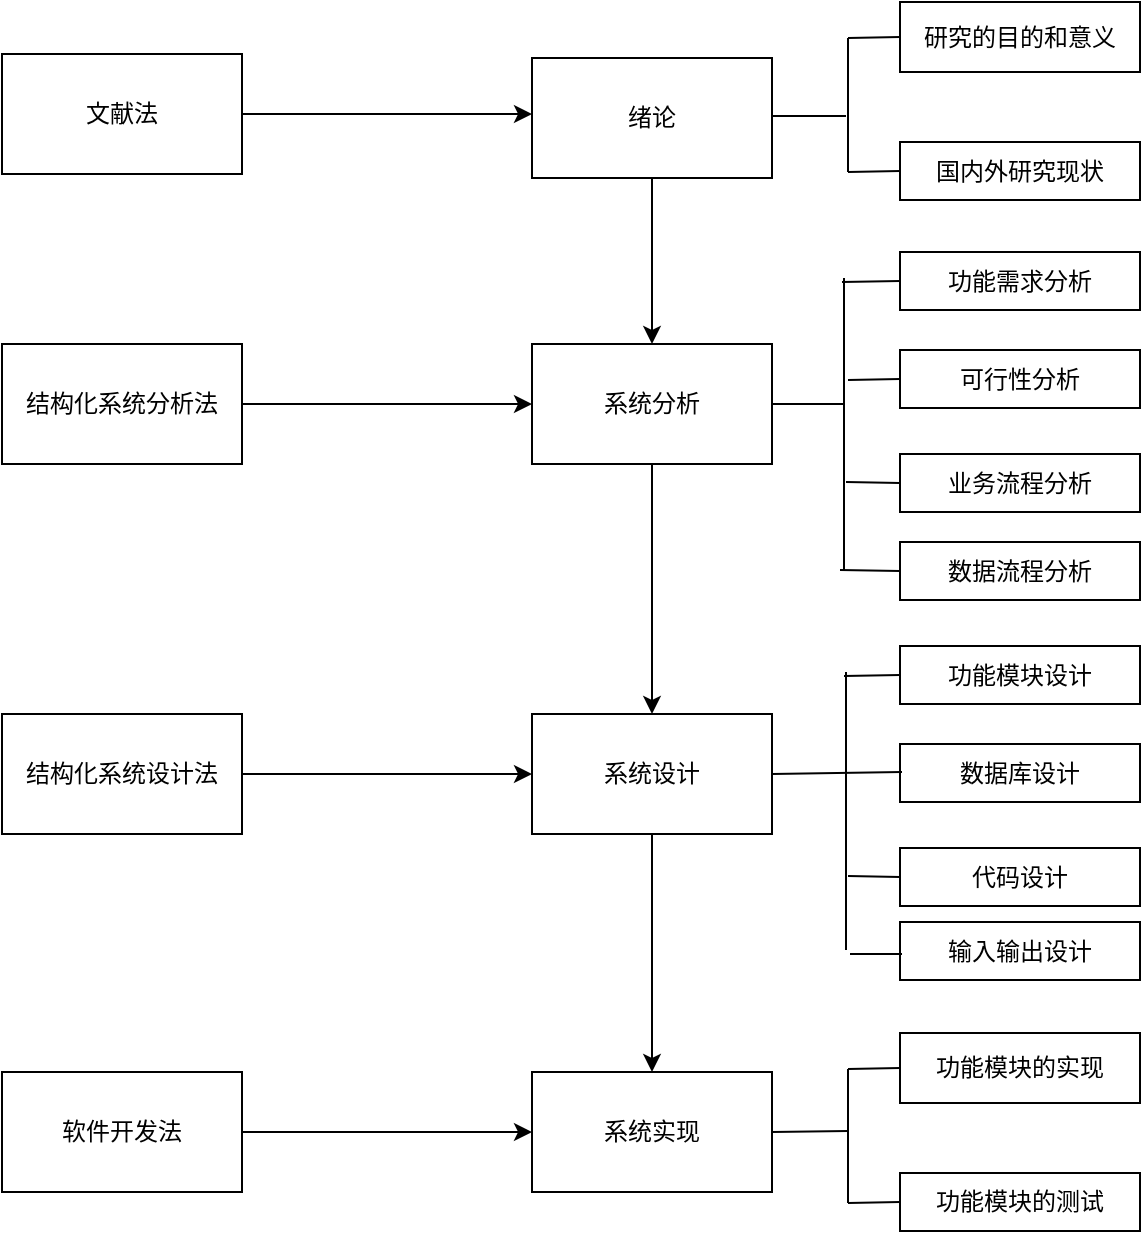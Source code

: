 <mxfile version="21.1.1" type="device">
  <diagram name="第 1 页" id="dVfCkkUMNiU2_hFv-WXL">
    <mxGraphModel dx="1723" dy="730" grid="0" gridSize="10" guides="1" tooltips="1" connect="1" arrows="1" fold="1" page="0" pageScale="1" pageWidth="827" pageHeight="1169" math="0" shadow="0">
      <root>
        <mxCell id="0" />
        <mxCell id="1" parent="0" />
        <mxCell id="jEuq8wLIyy8ZGfZIhx-s-3" style="edgeStyle=orthogonalEdgeStyle;rounded=0;orthogonalLoop=1;jettySize=auto;html=1;" parent="1" source="jEuq8wLIyy8ZGfZIhx-s-1" edge="1">
          <mxGeometry relative="1" as="geometry">
            <mxPoint x="354.0" y="152" as="targetPoint" />
          </mxGeometry>
        </mxCell>
        <mxCell id="jEuq8wLIyy8ZGfZIhx-s-1" value="文献法" style="rounded=0;whiteSpace=wrap;html=1;" parent="1" vertex="1">
          <mxGeometry x="89" y="122" width="120" height="60" as="geometry" />
        </mxCell>
        <mxCell id="LqyglAj0tmATDJTgA5KY-1" value="" style="edgeStyle=orthogonalEdgeStyle;rounded=0;orthogonalLoop=1;jettySize=auto;html=1;" edge="1" parent="1" source="jEuq8wLIyy8ZGfZIhx-s-2" target="jEuq8wLIyy8ZGfZIhx-s-14">
          <mxGeometry relative="1" as="geometry" />
        </mxCell>
        <mxCell id="jEuq8wLIyy8ZGfZIhx-s-2" value="绪论" style="rounded=0;whiteSpace=wrap;html=1;" parent="1" vertex="1">
          <mxGeometry x="354" y="124" width="120" height="60" as="geometry" />
        </mxCell>
        <mxCell id="jEuq8wLIyy8ZGfZIhx-s-4" value="国内外研究现状" style="rounded=0;whiteSpace=wrap;html=1;" parent="1" vertex="1">
          <mxGeometry x="538" y="166" width="120" height="29" as="geometry" />
        </mxCell>
        <mxCell id="jEuq8wLIyy8ZGfZIhx-s-5" value="研究的目的和意义" style="rounded=0;whiteSpace=wrap;html=1;" parent="1" vertex="1">
          <mxGeometry x="538" y="96" width="120" height="35" as="geometry" />
        </mxCell>
        <mxCell id="jEuq8wLIyy8ZGfZIhx-s-9" value="" style="endArrow=none;html=1;rounded=0;exitX=1;exitY=0.5;exitDx=0;exitDy=0;" parent="1" edge="1">
          <mxGeometry width="50" height="50" relative="1" as="geometry">
            <mxPoint x="474" y="153" as="sourcePoint" />
            <mxPoint x="511" y="153" as="targetPoint" />
          </mxGeometry>
        </mxCell>
        <mxCell id="jEuq8wLIyy8ZGfZIhx-s-10" value="" style="endArrow=none;html=1;rounded=0;" parent="1" edge="1">
          <mxGeometry width="50" height="50" relative="1" as="geometry">
            <mxPoint x="512" y="181" as="sourcePoint" />
            <mxPoint x="512" y="114" as="targetPoint" />
          </mxGeometry>
        </mxCell>
        <mxCell id="jEuq8wLIyy8ZGfZIhx-s-15" value="" style="edgeStyle=orthogonalEdgeStyle;rounded=0;orthogonalLoop=1;jettySize=auto;html=1;" parent="1" source="jEuq8wLIyy8ZGfZIhx-s-13" target="jEuq8wLIyy8ZGfZIhx-s-14" edge="1">
          <mxGeometry relative="1" as="geometry" />
        </mxCell>
        <mxCell id="jEuq8wLIyy8ZGfZIhx-s-13" value="结构化系统分析法" style="rounded=0;whiteSpace=wrap;html=1;" parent="1" vertex="1">
          <mxGeometry x="89" y="267" width="120" height="60" as="geometry" />
        </mxCell>
        <mxCell id="LqyglAj0tmATDJTgA5KY-2" value="" style="edgeStyle=orthogonalEdgeStyle;rounded=0;orthogonalLoop=1;jettySize=auto;html=1;" edge="1" parent="1" source="jEuq8wLIyy8ZGfZIhx-s-14" target="jEuq8wLIyy8ZGfZIhx-s-29">
          <mxGeometry relative="1" as="geometry" />
        </mxCell>
        <mxCell id="jEuq8wLIyy8ZGfZIhx-s-14" value="系统分析" style="whiteSpace=wrap;html=1;rounded=0;" parent="1" vertex="1">
          <mxGeometry x="354" y="267" width="120" height="60" as="geometry" />
        </mxCell>
        <mxCell id="jEuq8wLIyy8ZGfZIhx-s-16" value="" style="endArrow=none;html=1;rounded=0;exitX=0;exitY=0.5;exitDx=0;exitDy=0;" parent="1" source="jEuq8wLIyy8ZGfZIhx-s-4" edge="1">
          <mxGeometry width="50" height="50" relative="1" as="geometry">
            <mxPoint x="539" y="184" as="sourcePoint" />
            <mxPoint x="512" y="181" as="targetPoint" />
          </mxGeometry>
        </mxCell>
        <mxCell id="jEuq8wLIyy8ZGfZIhx-s-17" value="" style="endArrow=none;html=1;rounded=0;entryX=0;entryY=0.5;entryDx=0;entryDy=0;" parent="1" target="jEuq8wLIyy8ZGfZIhx-s-5" edge="1">
          <mxGeometry width="50" height="50" relative="1" as="geometry">
            <mxPoint x="512" y="114" as="sourcePoint" />
            <mxPoint x="589" y="134" as="targetPoint" />
          </mxGeometry>
        </mxCell>
        <mxCell id="jEuq8wLIyy8ZGfZIhx-s-19" value="" style="endArrow=none;html=1;rounded=0;exitX=1;exitY=0.5;exitDx=0;exitDy=0;" parent="1" source="jEuq8wLIyy8ZGfZIhx-s-14" edge="1">
          <mxGeometry width="50" height="50" relative="1" as="geometry">
            <mxPoint x="539" y="299" as="sourcePoint" />
            <mxPoint x="510" y="297" as="targetPoint" />
          </mxGeometry>
        </mxCell>
        <mxCell id="jEuq8wLIyy8ZGfZIhx-s-21" value="功能需求分析" style="rounded=0;whiteSpace=wrap;html=1;" parent="1" vertex="1">
          <mxGeometry x="538" y="221" width="120" height="29" as="geometry" />
        </mxCell>
        <mxCell id="jEuq8wLIyy8ZGfZIhx-s-22" value="可行性分析" style="rounded=0;whiteSpace=wrap;html=1;" parent="1" vertex="1">
          <mxGeometry x="538" y="270" width="120" height="29" as="geometry" />
        </mxCell>
        <mxCell id="jEuq8wLIyy8ZGfZIhx-s-23" value="业务流程分析" style="rounded=0;whiteSpace=wrap;html=1;" parent="1" vertex="1">
          <mxGeometry x="538" y="322" width="120" height="29" as="geometry" />
        </mxCell>
        <mxCell id="jEuq8wLIyy8ZGfZIhx-s-24" value="" style="endArrow=none;html=1;rounded=0;" parent="1" edge="1">
          <mxGeometry width="50" height="50" relative="1" as="geometry">
            <mxPoint x="510" y="380" as="sourcePoint" />
            <mxPoint x="510" y="234" as="targetPoint" />
          </mxGeometry>
        </mxCell>
        <mxCell id="jEuq8wLIyy8ZGfZIhx-s-25" value="" style="endArrow=none;html=1;rounded=0;entryX=0;entryY=0.5;entryDx=0;entryDy=0;" parent="1" target="jEuq8wLIyy8ZGfZIhx-s-21" edge="1">
          <mxGeometry width="50" height="50" relative="1" as="geometry">
            <mxPoint x="509" y="236" as="sourcePoint" />
            <mxPoint x="538" y="243" as="targetPoint" />
          </mxGeometry>
        </mxCell>
        <mxCell id="jEuq8wLIyy8ZGfZIhx-s-27" value="" style="endArrow=none;html=1;rounded=0;exitX=0;exitY=0.5;exitDx=0;exitDy=0;" parent="1" source="jEuq8wLIyy8ZGfZIhx-s-23" edge="1">
          <mxGeometry width="50" height="50" relative="1" as="geometry">
            <mxPoint x="461" y="386" as="sourcePoint" />
            <mxPoint x="511" y="336" as="targetPoint" />
          </mxGeometry>
        </mxCell>
        <mxCell id="jEuq8wLIyy8ZGfZIhx-s-30" value="" style="edgeStyle=orthogonalEdgeStyle;rounded=0;orthogonalLoop=1;jettySize=auto;html=1;" parent="1" source="jEuq8wLIyy8ZGfZIhx-s-28" target="jEuq8wLIyy8ZGfZIhx-s-29" edge="1">
          <mxGeometry relative="1" as="geometry" />
        </mxCell>
        <mxCell id="jEuq8wLIyy8ZGfZIhx-s-28" value="结构化系统设计法" style="rounded=0;whiteSpace=wrap;html=1;" parent="1" vertex="1">
          <mxGeometry x="89" y="452" width="120" height="60" as="geometry" />
        </mxCell>
        <mxCell id="LqyglAj0tmATDJTgA5KY-3" value="" style="edgeStyle=orthogonalEdgeStyle;rounded=0;orthogonalLoop=1;jettySize=auto;html=1;" edge="1" parent="1" source="jEuq8wLIyy8ZGfZIhx-s-29" target="jEuq8wLIyy8ZGfZIhx-s-39">
          <mxGeometry relative="1" as="geometry" />
        </mxCell>
        <mxCell id="jEuq8wLIyy8ZGfZIhx-s-29" value="系统设计" style="whiteSpace=wrap;html=1;rounded=0;" parent="1" vertex="1">
          <mxGeometry x="354" y="452" width="120" height="60" as="geometry" />
        </mxCell>
        <mxCell id="jEuq8wLIyy8ZGfZIhx-s-31" value="功能模块设计" style="rounded=0;whiteSpace=wrap;html=1;" parent="1" vertex="1">
          <mxGeometry x="538" y="418" width="120" height="29" as="geometry" />
        </mxCell>
        <mxCell id="jEuq8wLIyy8ZGfZIhx-s-32" value="数据库设计" style="rounded=0;whiteSpace=wrap;html=1;" parent="1" vertex="1">
          <mxGeometry x="538" y="467" width="120" height="29" as="geometry" />
        </mxCell>
        <mxCell id="jEuq8wLIyy8ZGfZIhx-s-33" value="代码设计" style="rounded=0;whiteSpace=wrap;html=1;" parent="1" vertex="1">
          <mxGeometry x="538" y="519" width="120" height="29" as="geometry" />
        </mxCell>
        <mxCell id="jEuq8wLIyy8ZGfZIhx-s-34" value="" style="endArrow=none;html=1;rounded=0;" parent="1" edge="1">
          <mxGeometry width="50" height="50" relative="1" as="geometry">
            <mxPoint x="511" y="570" as="sourcePoint" />
            <mxPoint x="511" y="431" as="targetPoint" />
          </mxGeometry>
        </mxCell>
        <mxCell id="jEuq8wLIyy8ZGfZIhx-s-35" value="" style="endArrow=none;html=1;rounded=0;entryX=0;entryY=0.5;entryDx=0;entryDy=0;" parent="1" target="jEuq8wLIyy8ZGfZIhx-s-31" edge="1">
          <mxGeometry width="50" height="50" relative="1" as="geometry">
            <mxPoint x="510" y="433" as="sourcePoint" />
            <mxPoint x="539" y="440" as="targetPoint" />
          </mxGeometry>
        </mxCell>
        <mxCell id="jEuq8wLIyy8ZGfZIhx-s-36" value="" style="endArrow=none;html=1;rounded=0;exitX=0;exitY=0.5;exitDx=0;exitDy=0;" parent="1" source="jEuq8wLIyy8ZGfZIhx-s-33" edge="1">
          <mxGeometry width="50" height="50" relative="1" as="geometry">
            <mxPoint x="462" y="583" as="sourcePoint" />
            <mxPoint x="512" y="533" as="targetPoint" />
          </mxGeometry>
        </mxCell>
        <mxCell id="jEuq8wLIyy8ZGfZIhx-s-37" value="" style="endArrow=none;html=1;rounded=0;exitX=1;exitY=0.5;exitDx=0;exitDy=0;" parent="1" source="jEuq8wLIyy8ZGfZIhx-s-29" edge="1">
          <mxGeometry width="50" height="50" relative="1" as="geometry">
            <mxPoint x="489" y="531" as="sourcePoint" />
            <mxPoint x="539" y="481" as="targetPoint" />
          </mxGeometry>
        </mxCell>
        <mxCell id="jEuq8wLIyy8ZGfZIhx-s-40" value="" style="edgeStyle=orthogonalEdgeStyle;rounded=0;orthogonalLoop=1;jettySize=auto;html=1;" parent="1" source="jEuq8wLIyy8ZGfZIhx-s-38" target="jEuq8wLIyy8ZGfZIhx-s-39" edge="1">
          <mxGeometry relative="1" as="geometry" />
        </mxCell>
        <mxCell id="jEuq8wLIyy8ZGfZIhx-s-38" value="软件开发法" style="rounded=0;whiteSpace=wrap;html=1;" parent="1" vertex="1">
          <mxGeometry x="89" y="631" width="120" height="60" as="geometry" />
        </mxCell>
        <mxCell id="jEuq8wLIyy8ZGfZIhx-s-39" value="系统实现" style="whiteSpace=wrap;html=1;rounded=0;" parent="1" vertex="1">
          <mxGeometry x="354" y="631" width="120" height="60" as="geometry" />
        </mxCell>
        <mxCell id="jEuq8wLIyy8ZGfZIhx-s-46" value="功能模块的测试" style="rounded=0;whiteSpace=wrap;html=1;" parent="1" vertex="1">
          <mxGeometry x="538" y="681.5" width="120" height="29" as="geometry" />
        </mxCell>
        <mxCell id="jEuq8wLIyy8ZGfZIhx-s-47" value="功能模块的实现" style="rounded=0;whiteSpace=wrap;html=1;" parent="1" vertex="1">
          <mxGeometry x="538" y="611.5" width="120" height="35" as="geometry" />
        </mxCell>
        <mxCell id="jEuq8wLIyy8ZGfZIhx-s-48" value="" style="endArrow=none;html=1;rounded=0;" parent="1" edge="1">
          <mxGeometry width="50" height="50" relative="1" as="geometry">
            <mxPoint x="512" y="696.5" as="sourcePoint" />
            <mxPoint x="512" y="629.5" as="targetPoint" />
          </mxGeometry>
        </mxCell>
        <mxCell id="jEuq8wLIyy8ZGfZIhx-s-49" value="" style="endArrow=none;html=1;rounded=0;exitX=0;exitY=0.5;exitDx=0;exitDy=0;" parent="1" source="jEuq8wLIyy8ZGfZIhx-s-46" edge="1">
          <mxGeometry width="50" height="50" relative="1" as="geometry">
            <mxPoint x="539" y="699.5" as="sourcePoint" />
            <mxPoint x="512" y="696.5" as="targetPoint" />
          </mxGeometry>
        </mxCell>
        <mxCell id="jEuq8wLIyy8ZGfZIhx-s-50" value="" style="endArrow=none;html=1;rounded=0;entryX=0;entryY=0.5;entryDx=0;entryDy=0;" parent="1" target="jEuq8wLIyy8ZGfZIhx-s-47" edge="1">
          <mxGeometry width="50" height="50" relative="1" as="geometry">
            <mxPoint x="512" y="629.5" as="sourcePoint" />
            <mxPoint x="589" y="649.5" as="targetPoint" />
          </mxGeometry>
        </mxCell>
        <mxCell id="jEuq8wLIyy8ZGfZIhx-s-51" value="" style="endArrow=none;html=1;rounded=0;exitX=1;exitY=0.5;exitDx=0;exitDy=0;" parent="1" source="jEuq8wLIyy8ZGfZIhx-s-39" edge="1">
          <mxGeometry width="50" height="50" relative="1" as="geometry">
            <mxPoint x="462" y="710.5" as="sourcePoint" />
            <mxPoint x="512" y="660.5" as="targetPoint" />
          </mxGeometry>
        </mxCell>
        <mxCell id="LqyglAj0tmATDJTgA5KY-4" value="数据流程分析" style="rounded=0;whiteSpace=wrap;html=1;" vertex="1" parent="1">
          <mxGeometry x="538" y="366" width="120" height="29" as="geometry" />
        </mxCell>
        <mxCell id="LqyglAj0tmATDJTgA5KY-5" value="" style="endArrow=none;html=1;rounded=0;entryX=0;entryY=0.5;entryDx=0;entryDy=0;" edge="1" parent="1" target="LqyglAj0tmATDJTgA5KY-4">
          <mxGeometry width="50" height="50" relative="1" as="geometry">
            <mxPoint x="508" y="380" as="sourcePoint" />
            <mxPoint x="592" y="352" as="targetPoint" />
          </mxGeometry>
        </mxCell>
        <mxCell id="LqyglAj0tmATDJTgA5KY-6" value="输入输出设计" style="rounded=0;whiteSpace=wrap;html=1;" vertex="1" parent="1">
          <mxGeometry x="538" y="556" width="120" height="29" as="geometry" />
        </mxCell>
        <mxCell id="LqyglAj0tmATDJTgA5KY-7" value="" style="endArrow=none;html=1;rounded=0;entryX=0;entryY=0.5;entryDx=0;entryDy=0;" edge="1" parent="1" target="jEuq8wLIyy8ZGfZIhx-s-22">
          <mxGeometry width="50" height="50" relative="1" as="geometry">
            <mxPoint x="512" y="285" as="sourcePoint" />
            <mxPoint x="592" y="323" as="targetPoint" />
            <Array as="points" />
          </mxGeometry>
        </mxCell>
        <mxCell id="LqyglAj0tmATDJTgA5KY-8" value="" style="endArrow=none;html=1;rounded=0;" edge="1" parent="1">
          <mxGeometry width="50" height="50" relative="1" as="geometry">
            <mxPoint x="513" y="572" as="sourcePoint" />
            <mxPoint x="539" y="572" as="targetPoint" />
          </mxGeometry>
        </mxCell>
      </root>
    </mxGraphModel>
  </diagram>
</mxfile>
